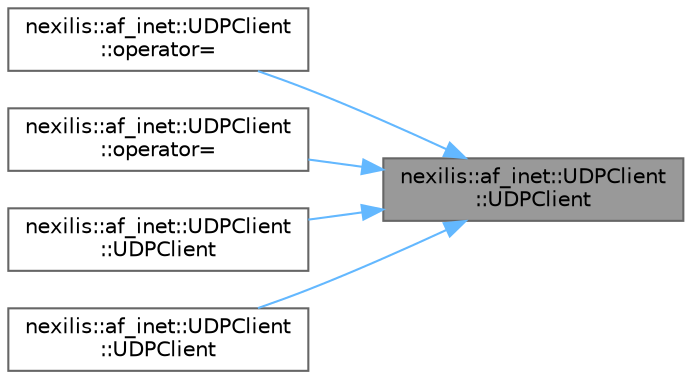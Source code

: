 digraph "nexilis::af_inet::UDPClient::UDPClient"
{
 // LATEX_PDF_SIZE
  bgcolor="transparent";
  edge [fontname=Helvetica,fontsize=10,labelfontname=Helvetica,labelfontsize=10];
  node [fontname=Helvetica,fontsize=10,shape=box,height=0.2,width=0.4];
  rankdir="RL";
  Node1 [id="Node000001",label="nexilis::af_inet::UDPClient\l::UDPClient",height=0.2,width=0.4,color="gray40", fillcolor="grey60", style="filled", fontcolor="black",tooltip="Constructor."];
  Node1 -> Node2 [id="edge1_Node000001_Node000002",dir="back",color="steelblue1",style="solid",tooltip=" "];
  Node2 [id="Node000002",label="nexilis::af_inet::UDPClient\l::operator=",height=0.2,width=0.4,color="grey40", fillcolor="white", style="filled",URL="$df/d22/classnexilis_1_1af__inet_1_1UDPClient.html#a443edcd88e93d6c63741b198d93e4395",tooltip="Deleted copy assignment operator."];
  Node1 -> Node3 [id="edge2_Node000001_Node000003",dir="back",color="steelblue1",style="solid",tooltip=" "];
  Node3 [id="Node000003",label="nexilis::af_inet::UDPClient\l::operator=",height=0.2,width=0.4,color="grey40", fillcolor="white", style="filled",URL="$df/d22/classnexilis_1_1af__inet_1_1UDPClient.html#a78c095b4c1231af65aa049463eb96b86",tooltip="Move assignment operator."];
  Node1 -> Node4 [id="edge3_Node000001_Node000004",dir="back",color="steelblue1",style="solid",tooltip=" "];
  Node4 [id="Node000004",label="nexilis::af_inet::UDPClient\l::UDPClient",height=0.2,width=0.4,color="grey40", fillcolor="white", style="filled",URL="$df/d22/classnexilis_1_1af__inet_1_1UDPClient.html#abae2da7fde1a955e314a648a77f19102",tooltip="Deleted copy constructor."];
  Node1 -> Node5 [id="edge4_Node000001_Node000005",dir="back",color="steelblue1",style="solid",tooltip=" "];
  Node5 [id="Node000005",label="nexilis::af_inet::UDPClient\l::UDPClient",height=0.2,width=0.4,color="grey40", fillcolor="white", style="filled",URL="$df/d22/classnexilis_1_1af__inet_1_1UDPClient.html#a70dc56d918785574b888931d79bc9515",tooltip="Move constructor."];
}

